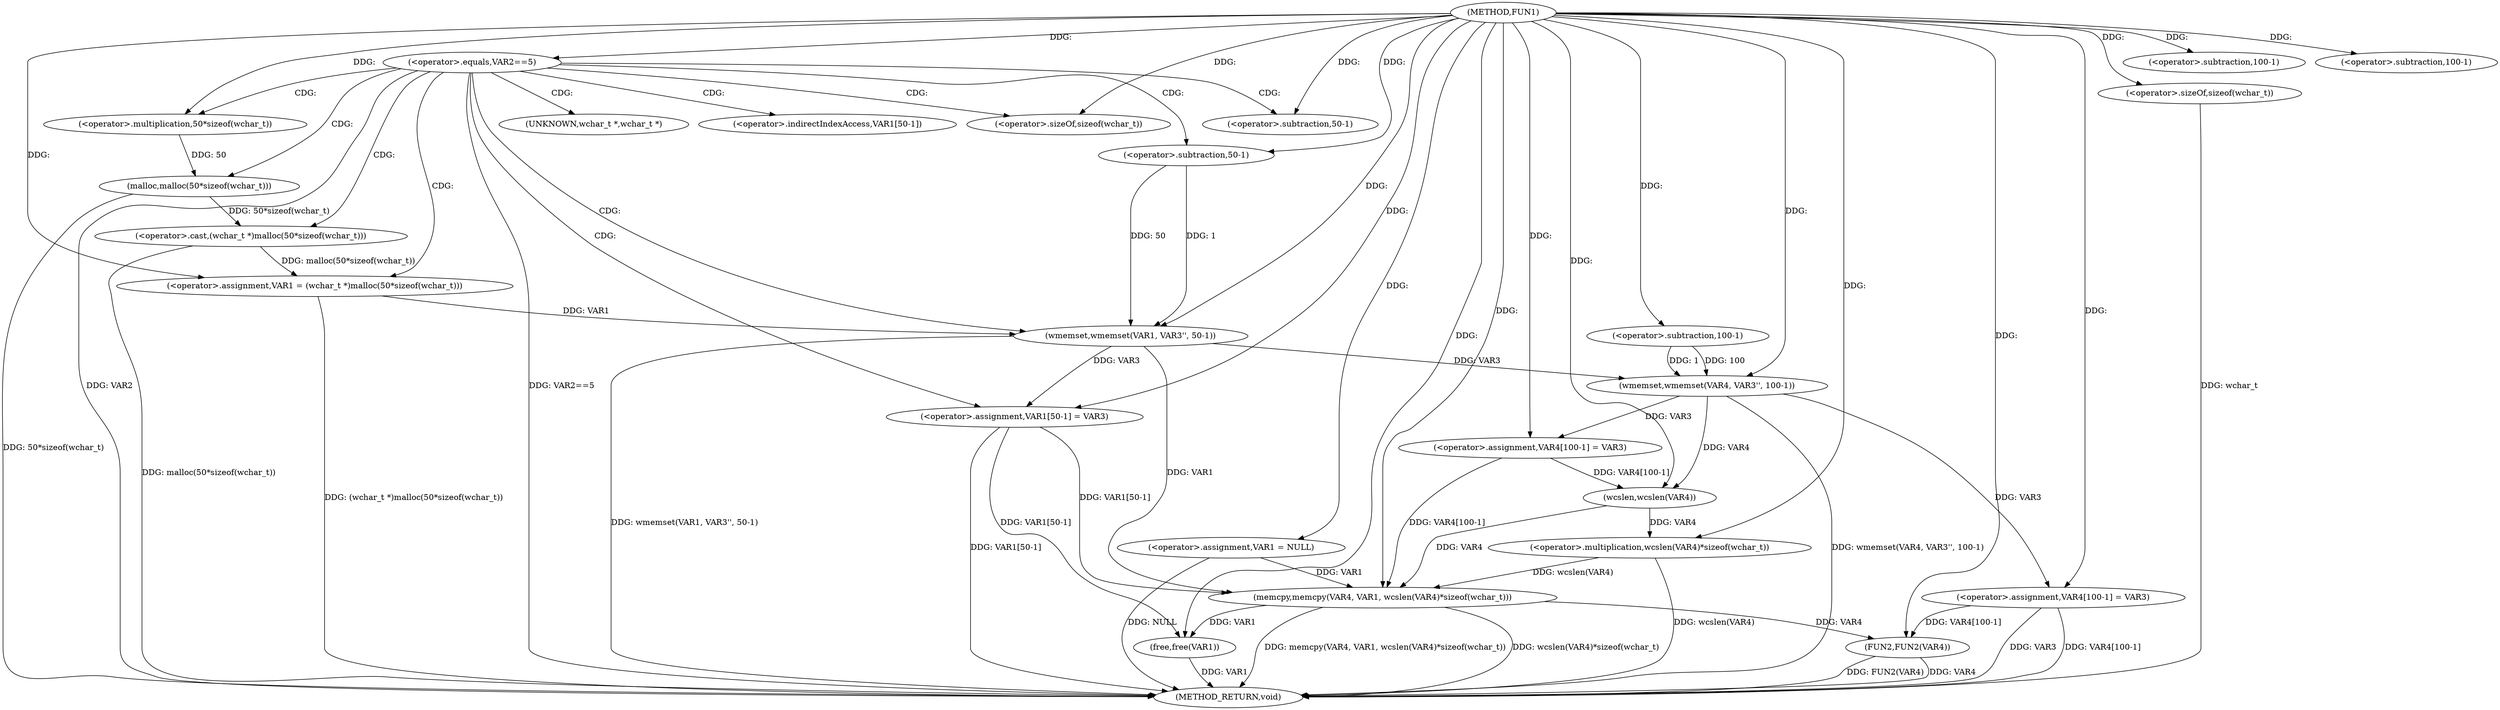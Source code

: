 digraph FUN1 {  
"1000100" [label = "(METHOD,FUN1)" ]
"1000167" [label = "(METHOD_RETURN,void)" ]
"1000103" [label = "(<operator>.assignment,VAR1 = NULL)" ]
"1000107" [label = "(<operator>.equals,VAR2==5)" ]
"1000111" [label = "(<operator>.assignment,VAR1 = (wchar_t *)malloc(50*sizeof(wchar_t)))" ]
"1000113" [label = "(<operator>.cast,(wchar_t *)malloc(50*sizeof(wchar_t)))" ]
"1000115" [label = "(malloc,malloc(50*sizeof(wchar_t)))" ]
"1000116" [label = "(<operator>.multiplication,50*sizeof(wchar_t))" ]
"1000118" [label = "(<operator>.sizeOf,sizeof(wchar_t))" ]
"1000120" [label = "(wmemset,wmemset(VAR1, VAR3'', 50-1))" ]
"1000123" [label = "(<operator>.subtraction,50-1)" ]
"1000126" [label = "(<operator>.assignment,VAR1[50-1] = VAR3)" ]
"1000129" [label = "(<operator>.subtraction,50-1)" ]
"1000135" [label = "(wmemset,wmemset(VAR4, VAR3'', 100-1))" ]
"1000138" [label = "(<operator>.subtraction,100-1)" ]
"1000141" [label = "(<operator>.assignment,VAR4[100-1] = VAR3)" ]
"1000144" [label = "(<operator>.subtraction,100-1)" ]
"1000148" [label = "(memcpy,memcpy(VAR4, VAR1, wcslen(VAR4)*sizeof(wchar_t)))" ]
"1000151" [label = "(<operator>.multiplication,wcslen(VAR4)*sizeof(wchar_t))" ]
"1000152" [label = "(wcslen,wcslen(VAR4))" ]
"1000154" [label = "(<operator>.sizeOf,sizeof(wchar_t))" ]
"1000156" [label = "(<operator>.assignment,VAR4[100-1] = VAR3)" ]
"1000159" [label = "(<operator>.subtraction,100-1)" ]
"1000163" [label = "(FUN2,FUN2(VAR4))" ]
"1000165" [label = "(free,free(VAR1))" ]
"1000114" [label = "(UNKNOWN,wchar_t *,wchar_t *)" ]
"1000127" [label = "(<operator>.indirectIndexAccess,VAR1[50-1])" ]
  "1000107" -> "1000167"  [ label = "DDG: VAR2"] 
  "1000156" -> "1000167"  [ label = "DDG: VAR4[100-1]"] 
  "1000103" -> "1000167"  [ label = "DDG: NULL"] 
  "1000113" -> "1000167"  [ label = "DDG: malloc(50*sizeof(wchar_t))"] 
  "1000148" -> "1000167"  [ label = "DDG: memcpy(VAR4, VAR1, wcslen(VAR4)*sizeof(wchar_t))"] 
  "1000126" -> "1000167"  [ label = "DDG: VAR1[50-1]"] 
  "1000163" -> "1000167"  [ label = "DDG: VAR4"] 
  "1000107" -> "1000167"  [ label = "DDG: VAR2==5"] 
  "1000148" -> "1000167"  [ label = "DDG: wcslen(VAR4)*sizeof(wchar_t)"] 
  "1000165" -> "1000167"  [ label = "DDG: VAR1"] 
  "1000151" -> "1000167"  [ label = "DDG: wcslen(VAR4)"] 
  "1000154" -> "1000167"  [ label = "DDG: wchar_t"] 
  "1000135" -> "1000167"  [ label = "DDG: wmemset(VAR4, VAR3'', 100-1)"] 
  "1000111" -> "1000167"  [ label = "DDG: (wchar_t *)malloc(50*sizeof(wchar_t))"] 
  "1000120" -> "1000167"  [ label = "DDG: wmemset(VAR1, VAR3'', 50-1)"] 
  "1000163" -> "1000167"  [ label = "DDG: FUN2(VAR4)"] 
  "1000156" -> "1000167"  [ label = "DDG: VAR3"] 
  "1000115" -> "1000167"  [ label = "DDG: 50*sizeof(wchar_t)"] 
  "1000100" -> "1000103"  [ label = "DDG: "] 
  "1000100" -> "1000107"  [ label = "DDG: "] 
  "1000113" -> "1000111"  [ label = "DDG: malloc(50*sizeof(wchar_t))"] 
  "1000100" -> "1000111"  [ label = "DDG: "] 
  "1000115" -> "1000113"  [ label = "DDG: 50*sizeof(wchar_t)"] 
  "1000116" -> "1000115"  [ label = "DDG: 50"] 
  "1000100" -> "1000116"  [ label = "DDG: "] 
  "1000100" -> "1000118"  [ label = "DDG: "] 
  "1000111" -> "1000120"  [ label = "DDG: VAR1"] 
  "1000100" -> "1000120"  [ label = "DDG: "] 
  "1000123" -> "1000120"  [ label = "DDG: 50"] 
  "1000123" -> "1000120"  [ label = "DDG: 1"] 
  "1000100" -> "1000123"  [ label = "DDG: "] 
  "1000120" -> "1000126"  [ label = "DDG: VAR3"] 
  "1000100" -> "1000126"  [ label = "DDG: "] 
  "1000100" -> "1000129"  [ label = "DDG: "] 
  "1000100" -> "1000135"  [ label = "DDG: "] 
  "1000120" -> "1000135"  [ label = "DDG: VAR3"] 
  "1000138" -> "1000135"  [ label = "DDG: 100"] 
  "1000138" -> "1000135"  [ label = "DDG: 1"] 
  "1000100" -> "1000138"  [ label = "DDG: "] 
  "1000135" -> "1000141"  [ label = "DDG: VAR3"] 
  "1000100" -> "1000141"  [ label = "DDG: "] 
  "1000100" -> "1000144"  [ label = "DDG: "] 
  "1000141" -> "1000148"  [ label = "DDG: VAR4[100-1]"] 
  "1000152" -> "1000148"  [ label = "DDG: VAR4"] 
  "1000100" -> "1000148"  [ label = "DDG: "] 
  "1000103" -> "1000148"  [ label = "DDG: VAR1"] 
  "1000120" -> "1000148"  [ label = "DDG: VAR1"] 
  "1000126" -> "1000148"  [ label = "DDG: VAR1[50-1]"] 
  "1000151" -> "1000148"  [ label = "DDG: wcslen(VAR4)"] 
  "1000152" -> "1000151"  [ label = "DDG: VAR4"] 
  "1000141" -> "1000152"  [ label = "DDG: VAR4[100-1]"] 
  "1000135" -> "1000152"  [ label = "DDG: VAR4"] 
  "1000100" -> "1000152"  [ label = "DDG: "] 
  "1000100" -> "1000151"  [ label = "DDG: "] 
  "1000100" -> "1000154"  [ label = "DDG: "] 
  "1000100" -> "1000156"  [ label = "DDG: "] 
  "1000135" -> "1000156"  [ label = "DDG: VAR3"] 
  "1000100" -> "1000159"  [ label = "DDG: "] 
  "1000156" -> "1000163"  [ label = "DDG: VAR4[100-1]"] 
  "1000148" -> "1000163"  [ label = "DDG: VAR4"] 
  "1000100" -> "1000163"  [ label = "DDG: "] 
  "1000126" -> "1000165"  [ label = "DDG: VAR1[50-1]"] 
  "1000148" -> "1000165"  [ label = "DDG: VAR1"] 
  "1000100" -> "1000165"  [ label = "DDG: "] 
  "1000107" -> "1000129"  [ label = "CDG: "] 
  "1000107" -> "1000123"  [ label = "CDG: "] 
  "1000107" -> "1000116"  [ label = "CDG: "] 
  "1000107" -> "1000114"  [ label = "CDG: "] 
  "1000107" -> "1000115"  [ label = "CDG: "] 
  "1000107" -> "1000120"  [ label = "CDG: "] 
  "1000107" -> "1000113"  [ label = "CDG: "] 
  "1000107" -> "1000118"  [ label = "CDG: "] 
  "1000107" -> "1000127"  [ label = "CDG: "] 
  "1000107" -> "1000111"  [ label = "CDG: "] 
  "1000107" -> "1000126"  [ label = "CDG: "] 
}
